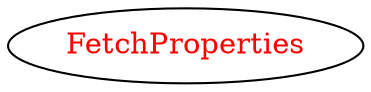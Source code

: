 digraph dependencyGraph {
 concentrate=true;
 ranksep="2.0";
 rankdir="LR"; 
 splines="ortho";
"FetchProperties" [fontcolor="red"];
}